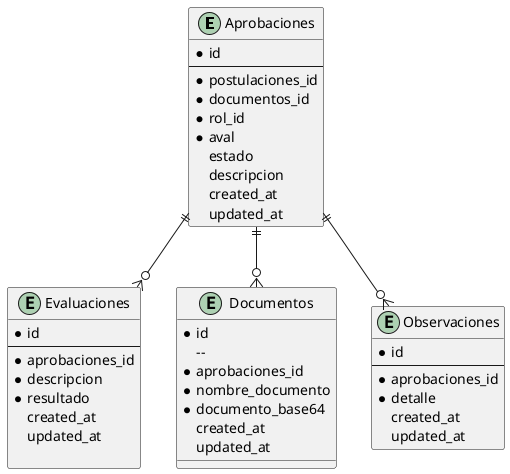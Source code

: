 @startuml

entity Aprobaciones {
    * id
    --
    * postulaciones_id
    * documentos_id
    * rol_id
    * aval
    estado
    descripcion
    created_at
    updated_at
}

entity Evaluaciones {
    * id
    --
    * aprobaciones_id
    * descripcion 
    * resultado
    created_at
    updated_at

}

entity Documentos {
    * id
    -- 
    * aprobaciones_id 
    * nombre_documento
    * documento_base64 
    created_at
    updated_at
}

entity Observaciones {
    * id
    --
    * aprobaciones_id
    * detalle
    created_at
    updated_at
}


Aprobaciones ||--o{ Documentos
Aprobaciones ||--o{ Observaciones
Aprobaciones ||--o{ Evaluaciones


@enduml
```